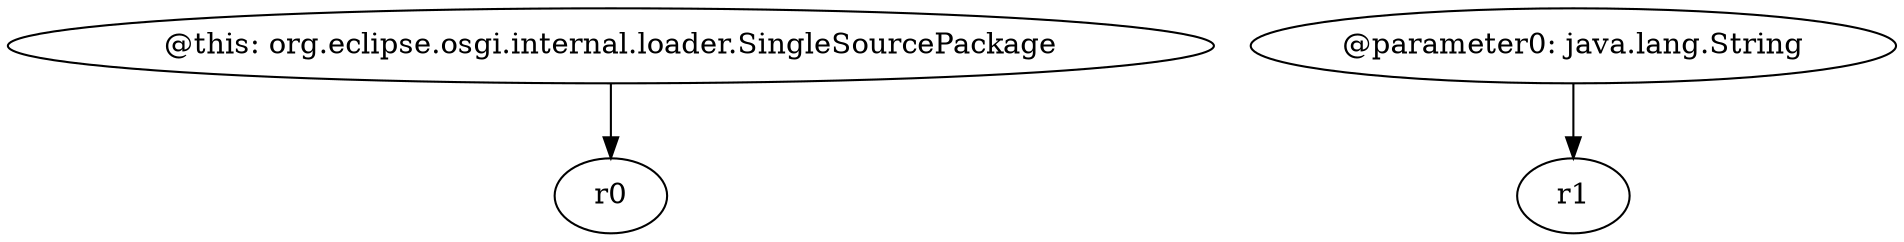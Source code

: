digraph g {
0[label="@this: org.eclipse.osgi.internal.loader.SingleSourcePackage"]
1[label="r0"]
0->1[label=""]
2[label="@parameter0: java.lang.String"]
3[label="r1"]
2->3[label=""]
}